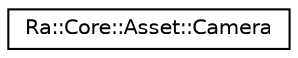 digraph "Graphical Class Hierarchy"
{
 // INTERACTIVE_SVG=YES
 // LATEX_PDF_SIZE
  edge [fontname="Helvetica",fontsize="10",labelfontname="Helvetica",labelfontsize="10"];
  node [fontname="Helvetica",fontsize="10",shape=record];
  rankdir="LR";
  Node0 [label="Ra::Core::Asset::Camera",height=0.2,width=0.4,color="black", fillcolor="white", style="filled",URL="$classRa_1_1Core_1_1Asset_1_1Camera.html",tooltip="Camera class storing the Camera frame and the projection properties The view direction is -z in camer..."];
}
